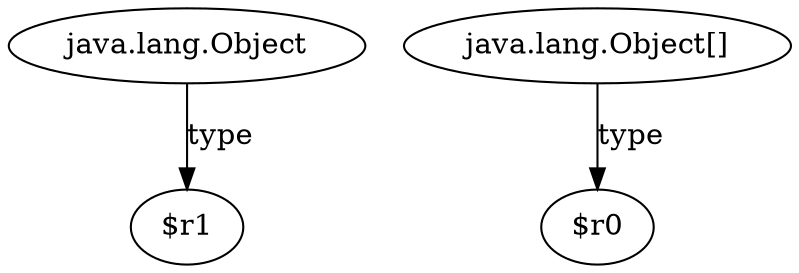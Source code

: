 digraph g {
0[label="java.lang.Object"]
1[label="$r1"]
0->1[label="type"]
2[label="java.lang.Object[]"]
3[label="$r0"]
2->3[label="type"]
}